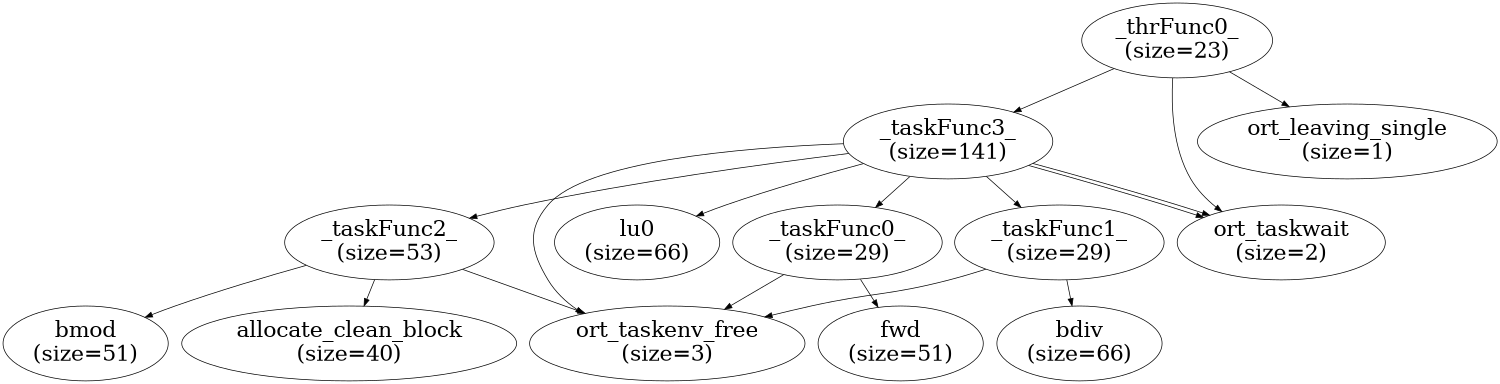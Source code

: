 digraph "" {
  size="10,8";
  rankdir=TB;
  center=1;
  rotate=0;
   {
   node [shape=plaintext,fontsize=10];

   }
   0 [label="_thrFunc0_\n(size=23)",fontsize=30]
   1 [label="_taskFunc3_\n(size=141)",fontsize=30]
   2 [label="_taskFunc0_\n(size=29)",fontsize=30]
   3 [label="fwd\n(size=51)",fontsize=30]
   4 [label="ort_taskenv_free\n(size=3)",fontsize=30]
   5 [label="lu0\n(size=66)",fontsize=30]
   6 [label="_taskFunc1_\n(size=29)",fontsize=30]
   7 [label="bdiv\n(size=66)",fontsize=30]
   8 [label="ort_taskwait\n(size=2)",fontsize=30]
   9 [label="_taskFunc2_\n(size=53)",fontsize=30]
   10 [label="allocate_clean_block\n(size=40)",fontsize=30]
   11 [label="bmod\n(size=51)",fontsize=30]
   12 [label="ort_leaving_single\n(size=1)",fontsize=30]
   0->1
   0->8
   0->12
   1->2
   1->5
   1->6
   1->8
   1->9
   1->8
   1->4
   2->3
   2->4
   6->7
   6->4
   9->10
   9->4
   9->11
}
